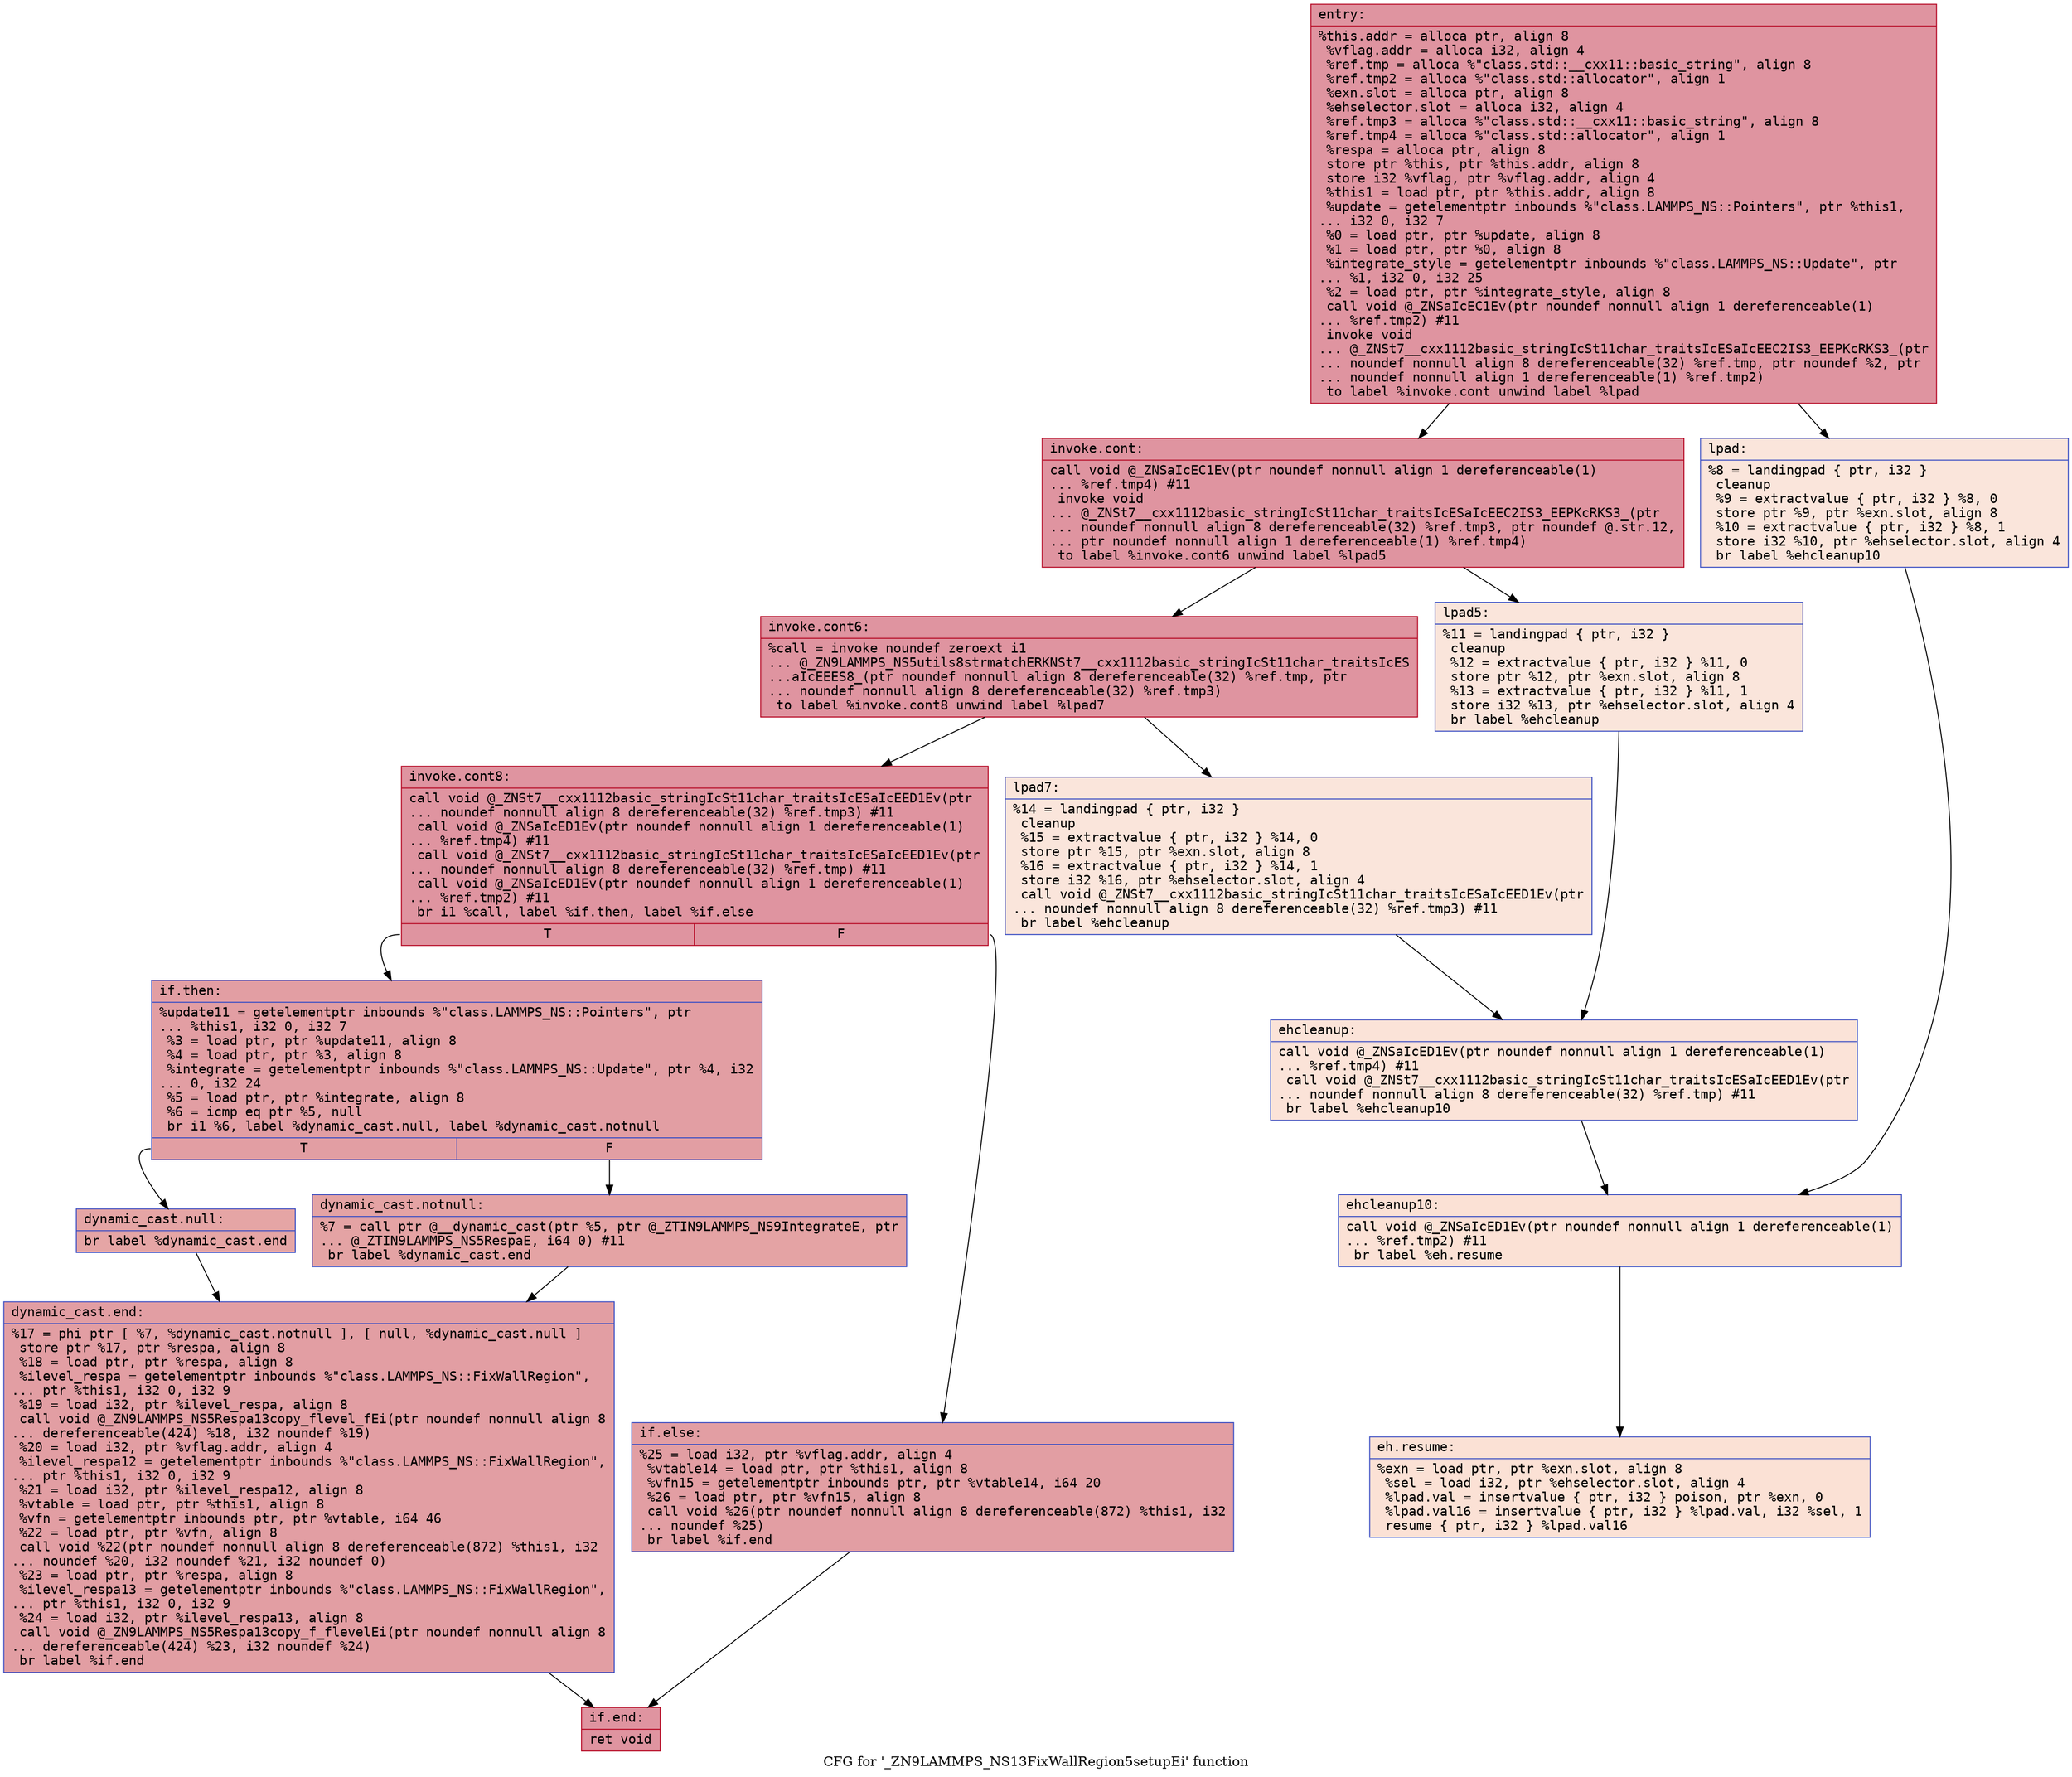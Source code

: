 digraph "CFG for '_ZN9LAMMPS_NS13FixWallRegion5setupEi' function" {
	label="CFG for '_ZN9LAMMPS_NS13FixWallRegion5setupEi' function";

	Node0x5591c76fe300 [shape=record,color="#b70d28ff", style=filled, fillcolor="#b70d2870" fontname="Courier",label="{entry:\l|  %this.addr = alloca ptr, align 8\l  %vflag.addr = alloca i32, align 4\l  %ref.tmp = alloca %\"class.std::__cxx11::basic_string\", align 8\l  %ref.tmp2 = alloca %\"class.std::allocator\", align 1\l  %exn.slot = alloca ptr, align 8\l  %ehselector.slot = alloca i32, align 4\l  %ref.tmp3 = alloca %\"class.std::__cxx11::basic_string\", align 8\l  %ref.tmp4 = alloca %\"class.std::allocator\", align 1\l  %respa = alloca ptr, align 8\l  store ptr %this, ptr %this.addr, align 8\l  store i32 %vflag, ptr %vflag.addr, align 4\l  %this1 = load ptr, ptr %this.addr, align 8\l  %update = getelementptr inbounds %\"class.LAMMPS_NS::Pointers\", ptr %this1,\l... i32 0, i32 7\l  %0 = load ptr, ptr %update, align 8\l  %1 = load ptr, ptr %0, align 8\l  %integrate_style = getelementptr inbounds %\"class.LAMMPS_NS::Update\", ptr\l... %1, i32 0, i32 25\l  %2 = load ptr, ptr %integrate_style, align 8\l  call void @_ZNSaIcEC1Ev(ptr noundef nonnull align 1 dereferenceable(1)\l... %ref.tmp2) #11\l  invoke void\l... @_ZNSt7__cxx1112basic_stringIcSt11char_traitsIcESaIcEEC2IS3_EEPKcRKS3_(ptr\l... noundef nonnull align 8 dereferenceable(32) %ref.tmp, ptr noundef %2, ptr\l... noundef nonnull align 1 dereferenceable(1) %ref.tmp2)\l          to label %invoke.cont unwind label %lpad\l}"];
	Node0x5591c76fe300 -> Node0x5591c76d6fb0[tooltip="entry -> invoke.cont\nProbability 100.00%" ];
	Node0x5591c76fe300 -> Node0x5591c76d7000[tooltip="entry -> lpad\nProbability 0.00%" ];
	Node0x5591c76d6fb0 [shape=record,color="#b70d28ff", style=filled, fillcolor="#b70d2870" fontname="Courier",label="{invoke.cont:\l|  call void @_ZNSaIcEC1Ev(ptr noundef nonnull align 1 dereferenceable(1)\l... %ref.tmp4) #11\l  invoke void\l... @_ZNSt7__cxx1112basic_stringIcSt11char_traitsIcESaIcEEC2IS3_EEPKcRKS3_(ptr\l... noundef nonnull align 8 dereferenceable(32) %ref.tmp3, ptr noundef @.str.12,\l... ptr noundef nonnull align 1 dereferenceable(1) %ref.tmp4)\l          to label %invoke.cont6 unwind label %lpad5\l}"];
	Node0x5591c76d6fb0 -> Node0x5591c76d7320[tooltip="invoke.cont -> invoke.cont6\nProbability 100.00%" ];
	Node0x5591c76d6fb0 -> Node0x5591c76d7370[tooltip="invoke.cont -> lpad5\nProbability 0.00%" ];
	Node0x5591c76d7320 [shape=record,color="#b70d28ff", style=filled, fillcolor="#b70d2870" fontname="Courier",label="{invoke.cont6:\l|  %call = invoke noundef zeroext i1\l... @_ZN9LAMMPS_NS5utils8strmatchERKNSt7__cxx1112basic_stringIcSt11char_traitsIcES\l...aIcEEES8_(ptr noundef nonnull align 8 dereferenceable(32) %ref.tmp, ptr\l... noundef nonnull align 8 dereferenceable(32) %ref.tmp3)\l          to label %invoke.cont8 unwind label %lpad7\l}"];
	Node0x5591c76d7320 -> Node0x5591c76d72d0[tooltip="invoke.cont6 -> invoke.cont8\nProbability 100.00%" ];
	Node0x5591c76d7320 -> Node0x5591c76d75a0[tooltip="invoke.cont6 -> lpad7\nProbability 0.00%" ];
	Node0x5591c76d72d0 [shape=record,color="#b70d28ff", style=filled, fillcolor="#b70d2870" fontname="Courier",label="{invoke.cont8:\l|  call void @_ZNSt7__cxx1112basic_stringIcSt11char_traitsIcESaIcEED1Ev(ptr\l... noundef nonnull align 8 dereferenceable(32) %ref.tmp3) #11\l  call void @_ZNSaIcED1Ev(ptr noundef nonnull align 1 dereferenceable(1)\l... %ref.tmp4) #11\l  call void @_ZNSt7__cxx1112basic_stringIcSt11char_traitsIcESaIcEED1Ev(ptr\l... noundef nonnull align 8 dereferenceable(32) %ref.tmp) #11\l  call void @_ZNSaIcED1Ev(ptr noundef nonnull align 1 dereferenceable(1)\l... %ref.tmp2) #11\l  br i1 %call, label %if.then, label %if.else\l|{<s0>T|<s1>F}}"];
	Node0x5591c76d72d0:s0 -> Node0x5591c76d7ba0[tooltip="invoke.cont8 -> if.then\nProbability 50.00%" ];
	Node0x5591c76d72d0:s1 -> Node0x5591c76d7bf0[tooltip="invoke.cont8 -> if.else\nProbability 50.00%" ];
	Node0x5591c76d7ba0 [shape=record,color="#3d50c3ff", style=filled, fillcolor="#be242e70" fontname="Courier",label="{if.then:\l|  %update11 = getelementptr inbounds %\"class.LAMMPS_NS::Pointers\", ptr\l... %this1, i32 0, i32 7\l  %3 = load ptr, ptr %update11, align 8\l  %4 = load ptr, ptr %3, align 8\l  %integrate = getelementptr inbounds %\"class.LAMMPS_NS::Update\", ptr %4, i32\l... 0, i32 24\l  %5 = load ptr, ptr %integrate, align 8\l  %6 = icmp eq ptr %5, null\l  br i1 %6, label %dynamic_cast.null, label %dynamic_cast.notnull\l|{<s0>T|<s1>F}}"];
	Node0x5591c76d7ba0:s0 -> Node0x5591c76d8350[tooltip="if.then -> dynamic_cast.null\nProbability 37.50%" ];
	Node0x5591c76d7ba0:s1 -> Node0x5591c76d83f0[tooltip="if.then -> dynamic_cast.notnull\nProbability 62.50%" ];
	Node0x5591c76d83f0 [shape=record,color="#3d50c3ff", style=filled, fillcolor="#c32e3170" fontname="Courier",label="{dynamic_cast.notnull:\l|  %7 = call ptr @__dynamic_cast(ptr %5, ptr @_ZTIN9LAMMPS_NS9IntegrateE, ptr\l... @_ZTIN9LAMMPS_NS5RespaE, i64 0) #11\l  br label %dynamic_cast.end\l}"];
	Node0x5591c76d83f0 -> Node0x5591c76d8730[tooltip="dynamic_cast.notnull -> dynamic_cast.end\nProbability 100.00%" ];
	Node0x5591c76d7000 [shape=record,color="#3d50c3ff", style=filled, fillcolor="#f4c5ad70" fontname="Courier",label="{lpad:\l|  %8 = landingpad \{ ptr, i32 \}\l          cleanup\l  %9 = extractvalue \{ ptr, i32 \} %8, 0\l  store ptr %9, ptr %exn.slot, align 8\l  %10 = extractvalue \{ ptr, i32 \} %8, 1\l  store i32 %10, ptr %ehselector.slot, align 4\l  br label %ehcleanup10\l}"];
	Node0x5591c76d7000 -> Node0x5591c76d89b0[tooltip="lpad -> ehcleanup10\nProbability 100.00%" ];
	Node0x5591c76d7370 [shape=record,color="#3d50c3ff", style=filled, fillcolor="#f4c5ad70" fontname="Courier",label="{lpad5:\l|  %11 = landingpad \{ ptr, i32 \}\l          cleanup\l  %12 = extractvalue \{ ptr, i32 \} %11, 0\l  store ptr %12, ptr %exn.slot, align 8\l  %13 = extractvalue \{ ptr, i32 \} %11, 1\l  store i32 %13, ptr %ehselector.slot, align 4\l  br label %ehcleanup\l}"];
	Node0x5591c76d7370 -> Node0x5591c76d8d50[tooltip="lpad5 -> ehcleanup\nProbability 100.00%" ];
	Node0x5591c76d75a0 [shape=record,color="#3d50c3ff", style=filled, fillcolor="#f4c5ad70" fontname="Courier",label="{lpad7:\l|  %14 = landingpad \{ ptr, i32 \}\l          cleanup\l  %15 = extractvalue \{ ptr, i32 \} %14, 0\l  store ptr %15, ptr %exn.slot, align 8\l  %16 = extractvalue \{ ptr, i32 \} %14, 1\l  store i32 %16, ptr %ehselector.slot, align 4\l  call void @_ZNSt7__cxx1112basic_stringIcSt11char_traitsIcESaIcEED1Ev(ptr\l... noundef nonnull align 8 dereferenceable(32) %ref.tmp3) #11\l  br label %ehcleanup\l}"];
	Node0x5591c76d75a0 -> Node0x5591c76d8d50[tooltip="lpad7 -> ehcleanup\nProbability 100.00%" ];
	Node0x5591c76d8d50 [shape=record,color="#3d50c3ff", style=filled, fillcolor="#f6bfa670" fontname="Courier",label="{ehcleanup:\l|  call void @_ZNSaIcED1Ev(ptr noundef nonnull align 1 dereferenceable(1)\l... %ref.tmp4) #11\l  call void @_ZNSt7__cxx1112basic_stringIcSt11char_traitsIcESaIcEED1Ev(ptr\l... noundef nonnull align 8 dereferenceable(32) %ref.tmp) #11\l  br label %ehcleanup10\l}"];
	Node0x5591c76d8d50 -> Node0x5591c76d89b0[tooltip="ehcleanup -> ehcleanup10\nProbability 100.00%" ];
	Node0x5591c76d89b0 [shape=record,color="#3d50c3ff", style=filled, fillcolor="#f7bca170" fontname="Courier",label="{ehcleanup10:\l|  call void @_ZNSaIcED1Ev(ptr noundef nonnull align 1 dereferenceable(1)\l... %ref.tmp2) #11\l  br label %eh.resume\l}"];
	Node0x5591c76d89b0 -> Node0x5591c76d9660[tooltip="ehcleanup10 -> eh.resume\nProbability 100.00%" ];
	Node0x5591c76d8350 [shape=record,color="#3d50c3ff", style=filled, fillcolor="#c5333470" fontname="Courier",label="{dynamic_cast.null:\l|  br label %dynamic_cast.end\l}"];
	Node0x5591c76d8350 -> Node0x5591c76d8730[tooltip="dynamic_cast.null -> dynamic_cast.end\nProbability 100.00%" ];
	Node0x5591c76d8730 [shape=record,color="#3d50c3ff", style=filled, fillcolor="#be242e70" fontname="Courier",label="{dynamic_cast.end:\l|  %17 = phi ptr [ %7, %dynamic_cast.notnull ], [ null, %dynamic_cast.null ]\l  store ptr %17, ptr %respa, align 8\l  %18 = load ptr, ptr %respa, align 8\l  %ilevel_respa = getelementptr inbounds %\"class.LAMMPS_NS::FixWallRegion\",\l... ptr %this1, i32 0, i32 9\l  %19 = load i32, ptr %ilevel_respa, align 8\l  call void @_ZN9LAMMPS_NS5Respa13copy_flevel_fEi(ptr noundef nonnull align 8\l... dereferenceable(424) %18, i32 noundef %19)\l  %20 = load i32, ptr %vflag.addr, align 4\l  %ilevel_respa12 = getelementptr inbounds %\"class.LAMMPS_NS::FixWallRegion\",\l... ptr %this1, i32 0, i32 9\l  %21 = load i32, ptr %ilevel_respa12, align 8\l  %vtable = load ptr, ptr %this1, align 8\l  %vfn = getelementptr inbounds ptr, ptr %vtable, i64 46\l  %22 = load ptr, ptr %vfn, align 8\l  call void %22(ptr noundef nonnull align 8 dereferenceable(872) %this1, i32\l... noundef %20, i32 noundef %21, i32 noundef 0)\l  %23 = load ptr, ptr %respa, align 8\l  %ilevel_respa13 = getelementptr inbounds %\"class.LAMMPS_NS::FixWallRegion\",\l... ptr %this1, i32 0, i32 9\l  %24 = load i32, ptr %ilevel_respa13, align 8\l  call void @_ZN9LAMMPS_NS5Respa13copy_f_flevelEi(ptr noundef nonnull align 8\l... dereferenceable(424) %23, i32 noundef %24)\l  br label %if.end\l}"];
	Node0x5591c76d8730 -> Node0x5591c76da5e0[tooltip="dynamic_cast.end -> if.end\nProbability 100.00%" ];
	Node0x5591c76d7bf0 [shape=record,color="#3d50c3ff", style=filled, fillcolor="#be242e70" fontname="Courier",label="{if.else:\l|  %25 = load i32, ptr %vflag.addr, align 4\l  %vtable14 = load ptr, ptr %this1, align 8\l  %vfn15 = getelementptr inbounds ptr, ptr %vtable14, i64 20\l  %26 = load ptr, ptr %vfn15, align 8\l  call void %26(ptr noundef nonnull align 8 dereferenceable(872) %this1, i32\l... noundef %25)\l  br label %if.end\l}"];
	Node0x5591c76d7bf0 -> Node0x5591c76da5e0[tooltip="if.else -> if.end\nProbability 100.00%" ];
	Node0x5591c76da5e0 [shape=record,color="#b70d28ff", style=filled, fillcolor="#b70d2870" fontname="Courier",label="{if.end:\l|  ret void\l}"];
	Node0x5591c76d9660 [shape=record,color="#3d50c3ff", style=filled, fillcolor="#f7bca170" fontname="Courier",label="{eh.resume:\l|  %exn = load ptr, ptr %exn.slot, align 8\l  %sel = load i32, ptr %ehselector.slot, align 4\l  %lpad.val = insertvalue \{ ptr, i32 \} poison, ptr %exn, 0\l  %lpad.val16 = insertvalue \{ ptr, i32 \} %lpad.val, i32 %sel, 1\l  resume \{ ptr, i32 \} %lpad.val16\l}"];
}
